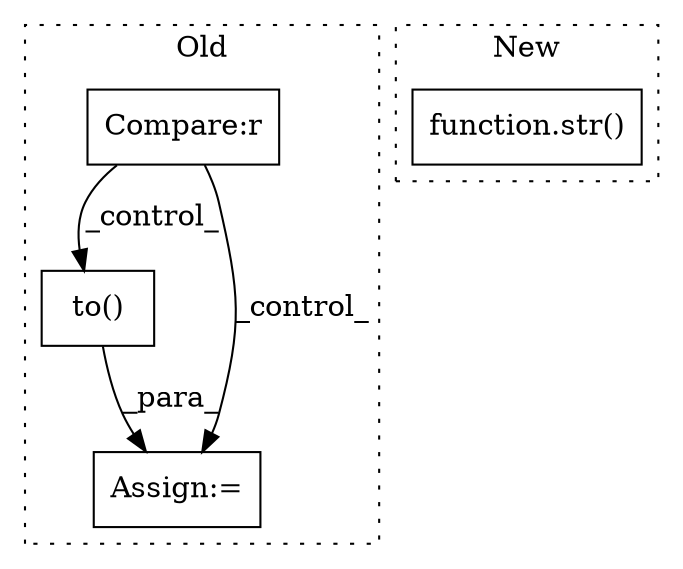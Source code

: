 digraph G {
subgraph cluster0 {
1 [label="to()" a="75" s="6819,6857" l="32,1" shape="box"];
3 [label="Assign:=" a="68" s="6816" l="3" shape="box"];
4 [label="Compare:r" a="40" s="4263" l="19" shape="box"];
label = "Old";
style="dotted";
}
subgraph cluster1 {
2 [label="function.str()" a="75" s="4682,4721" l="4,1" shape="box"];
label = "New";
style="dotted";
}
1 -> 3 [label="_para_"];
4 -> 3 [label="_control_"];
4 -> 1 [label="_control_"];
}